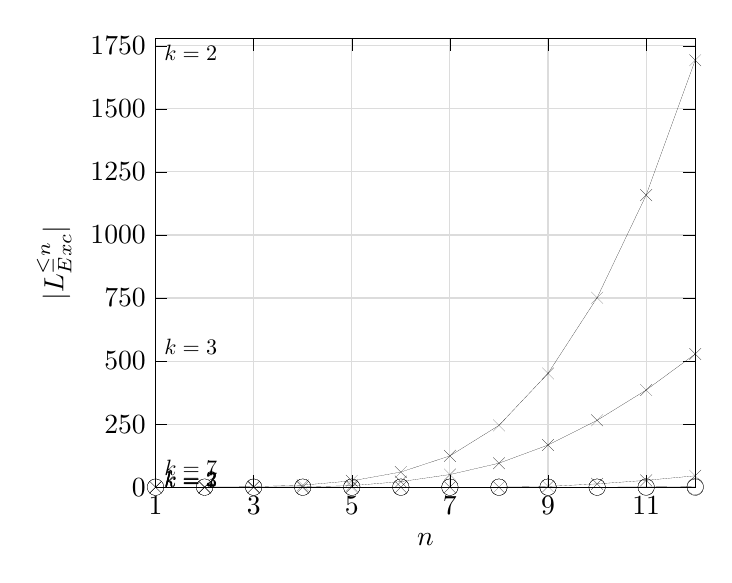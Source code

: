 % This file was created by matplotlib2tikz v0.7.4.
\begin{tikzpicture}

\begin{axis}[
tick pos=both,
x grid style={white!86.275!black},
xlabel={\(\displaystyle n\)},
xmajorgrids,
xmin=1, xmax=12,
xminorgrids,
xtick style={color=black},
xtick={1,3,5,7,9,11},
xticklabels={\(\displaystyle 1\),\(\displaystyle 3\),\(\displaystyle 5\),\(\displaystyle 7\),\(\displaystyle 9\),\(\displaystyle 11\)},
y grid style={white!86.275!black},
ylabel={\(\displaystyle |L_{Exc}^{\leq n}|\)},
ymajorgrids,
ymin=0, ymax=1777.65,
yminorgrids,
ytick style={color=black},
ytick={0,250,500,750,1000,1250,1500,1750,2000},
yticklabels={\(\displaystyle 0\),\(\displaystyle 250\),\(\displaystyle 500\),\(\displaystyle 750\),\(\displaystyle 1000\),\(\displaystyle 1250\),\(\displaystyle 1500\),\(\displaystyle 1750\),\(\displaystyle 2000\)}
]
\addplot [line width=0.04pt, black, mark=*, mark size=3, mark options={solid,fill opacity=0}]
table {%
1 0
2 0
3 0
4 0
5 0
6 0
7 0
8 0
9 0
10 0
11 1
12 3
};
\addplot [line width=0.04pt, black, mark=x, mark size=3, mark options={solid}]
table {%
1 0
2 0
3 2
4 8
5 25
6 60
7 124
8 245
9 451
10 751
11 1158
12 1693
};
\addplot [line width=0.04pt, black, mark=*, mark size=3, mark options={solid,fill opacity=0}]
table {%
1 0
2 0
3 0
4 0
5 0
6 0
7 0
8 0
9 0
10 0
11 0
12 0
};
\addplot [line width=0.04pt, black, mark=x, mark size=3, mark options={solid}]
table {%
1 0
2 0
3 0
4 1
5 6
6 22
7 50
8 95
9 167
10 265
11 385
12 528
};
\addplot [line width=0.04pt, black, mark=*, mark size=3, mark options={solid,fill opacity=0}]
table {%
1 0
2 0
3 0
4 0
5 0
6 0
7 0
8 0
9 0
10 0
11 0
12 0
};
\addplot [line width=0.04pt, black, mark=x, mark size=3, mark options={solid}]
table {%
1 0
2 0
3 0
4 0
5 0
6 0
7 0
8 0
9 3
10 13
11 27
12 45
};
\node at (axis cs:1.02,1692.9)[
  scale=0.8,
  anchor=base west,
  text=black,
  rotate=0.0
]{$k = 2$};
\node at (axis cs:1.02,2.9)[
  scale=0.8,
  anchor=base west,
  text=black,
  rotate=0.0
]{$k = 2$};
\node at (axis cs:1.02,527.9)[
  scale=0.8,
  anchor=base west,
  text=black,
  rotate=0.0
]{$k = 3$};
\node at (axis cs:1.02,-0.1)[
  scale=0.8,
  anchor=base west,
  text=black,
  rotate=0.0
]{$k = 3$};
\node at (axis cs:1.02,44.9)[
  scale=0.8,
  anchor=base west,
  text=black,
  rotate=0.0
]{$k = 7$};
\node at (axis cs:1.02,-0.1)[
  scale=0.8,
  anchor=base west,
  text=black,
  rotate=0.0
]{$k = 7$};
\end{axis}

\end{tikzpicture}